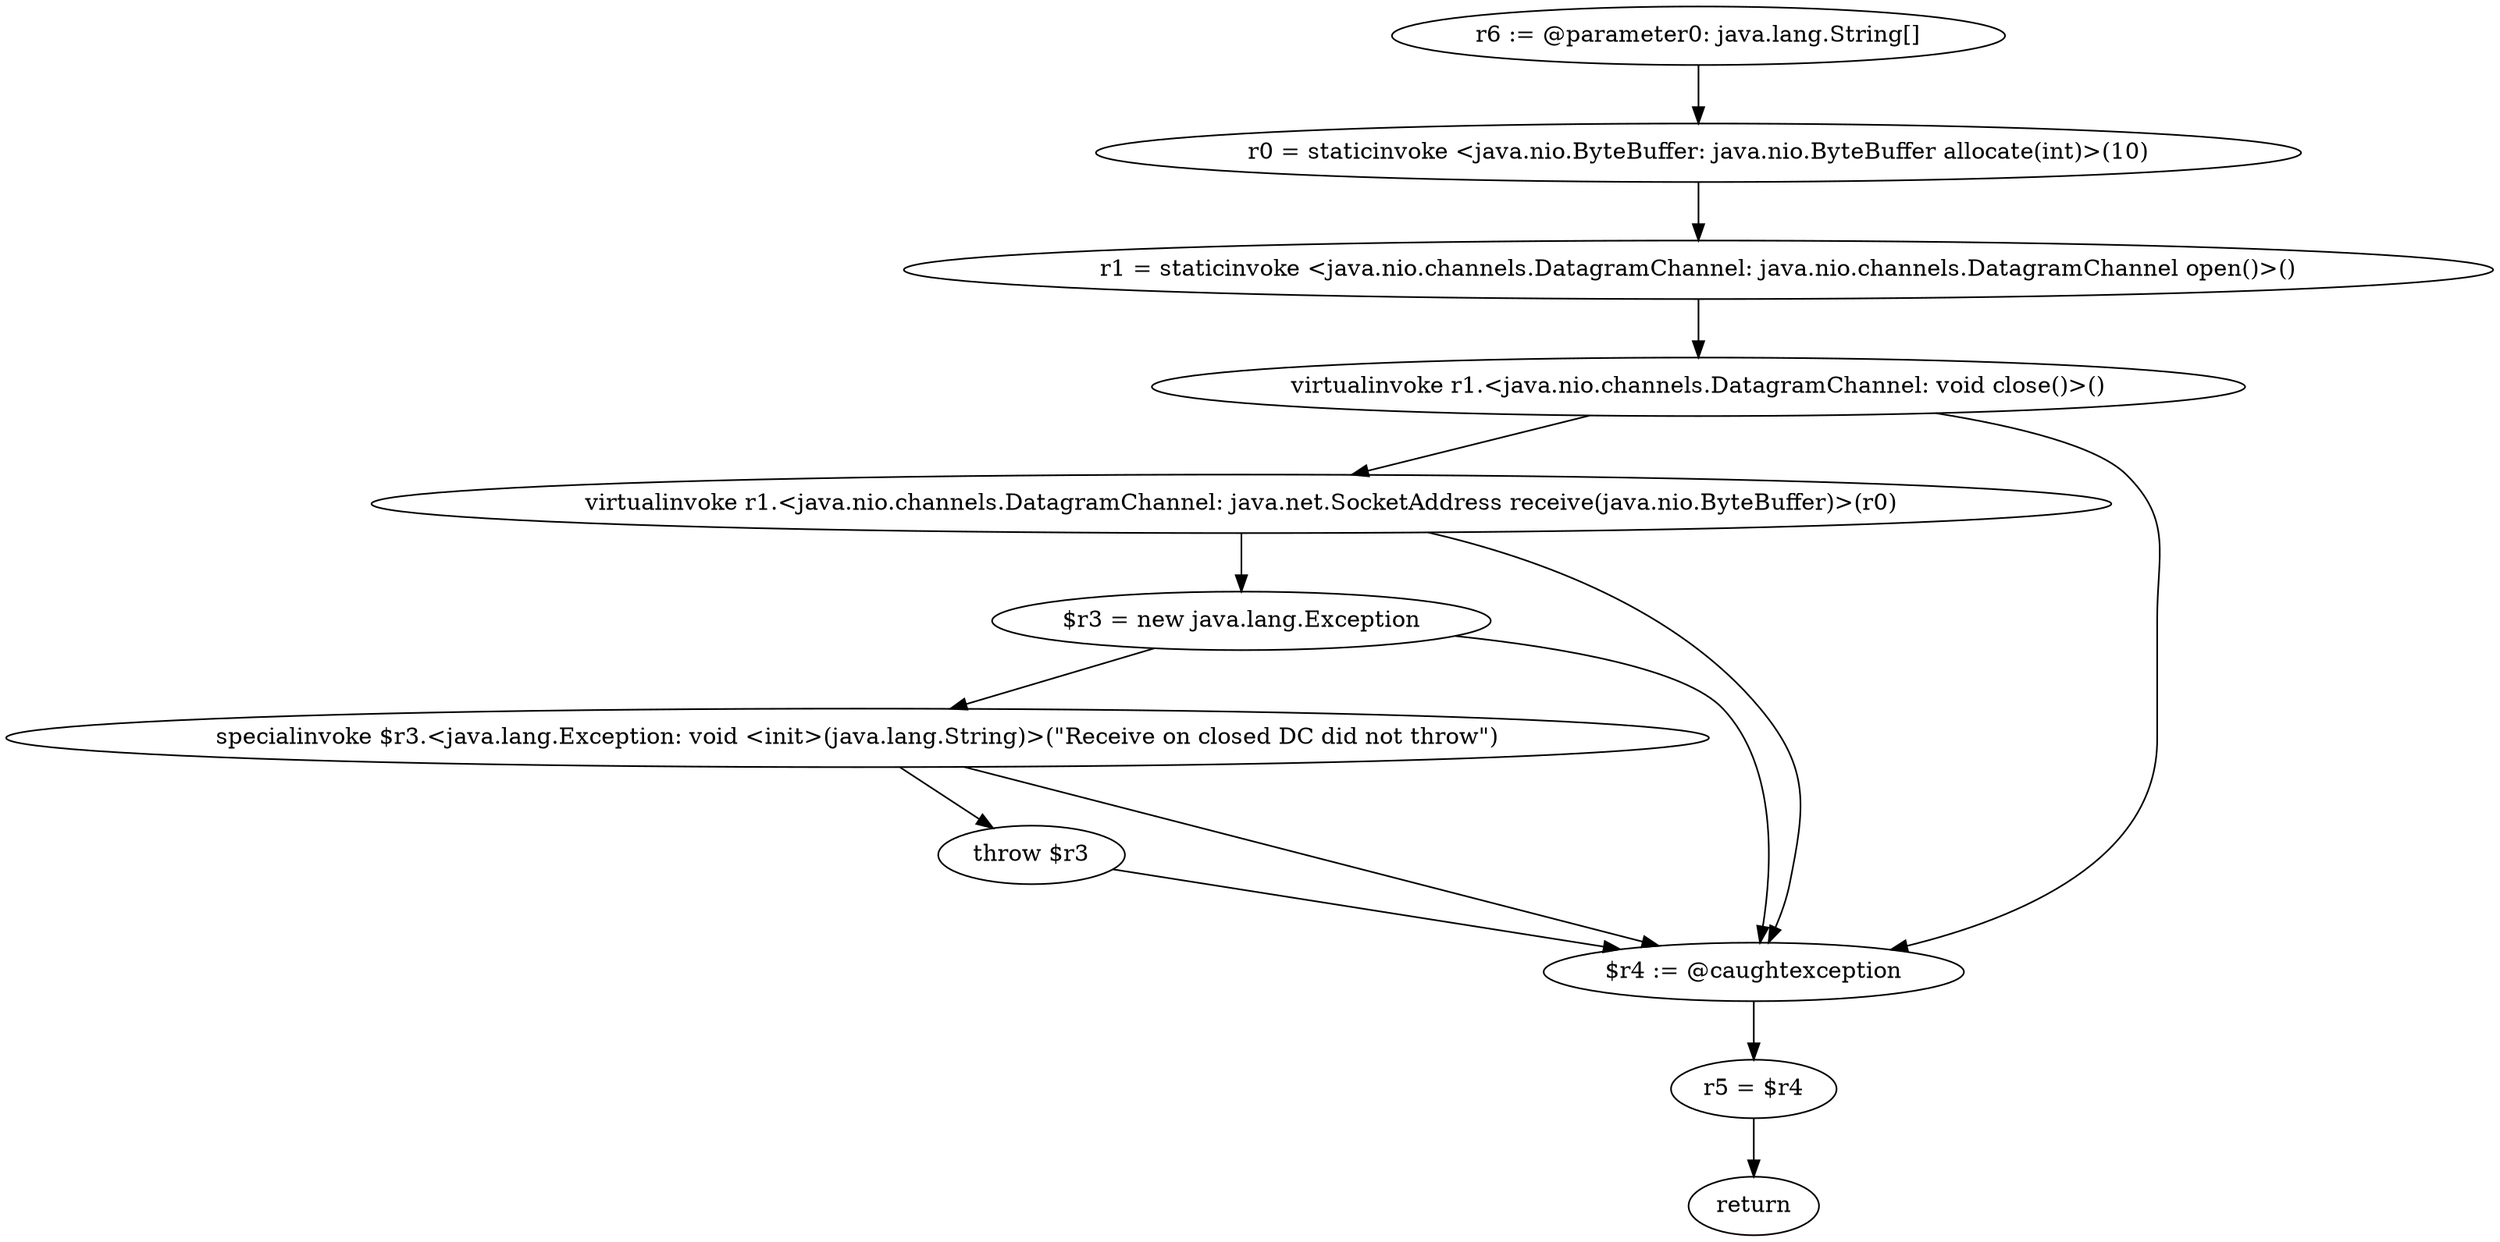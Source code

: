 digraph "unitGraph" {
    "r6 := @parameter0: java.lang.String[]"
    "r0 = staticinvoke <java.nio.ByteBuffer: java.nio.ByteBuffer allocate(int)>(10)"
    "r1 = staticinvoke <java.nio.channels.DatagramChannel: java.nio.channels.DatagramChannel open()>()"
    "virtualinvoke r1.<java.nio.channels.DatagramChannel: void close()>()"
    "virtualinvoke r1.<java.nio.channels.DatagramChannel: java.net.SocketAddress receive(java.nio.ByteBuffer)>(r0)"
    "$r3 = new java.lang.Exception"
    "specialinvoke $r3.<java.lang.Exception: void <init>(java.lang.String)>(\"Receive on closed DC did not throw\")"
    "throw $r3"
    "$r4 := @caughtexception"
    "r5 = $r4"
    "return"
    "r6 := @parameter0: java.lang.String[]"->"r0 = staticinvoke <java.nio.ByteBuffer: java.nio.ByteBuffer allocate(int)>(10)";
    "r0 = staticinvoke <java.nio.ByteBuffer: java.nio.ByteBuffer allocate(int)>(10)"->"r1 = staticinvoke <java.nio.channels.DatagramChannel: java.nio.channels.DatagramChannel open()>()";
    "r1 = staticinvoke <java.nio.channels.DatagramChannel: java.nio.channels.DatagramChannel open()>()"->"virtualinvoke r1.<java.nio.channels.DatagramChannel: void close()>()";
    "virtualinvoke r1.<java.nio.channels.DatagramChannel: void close()>()"->"virtualinvoke r1.<java.nio.channels.DatagramChannel: java.net.SocketAddress receive(java.nio.ByteBuffer)>(r0)";
    "virtualinvoke r1.<java.nio.channels.DatagramChannel: void close()>()"->"$r4 := @caughtexception";
    "virtualinvoke r1.<java.nio.channels.DatagramChannel: java.net.SocketAddress receive(java.nio.ByteBuffer)>(r0)"->"$r3 = new java.lang.Exception";
    "virtualinvoke r1.<java.nio.channels.DatagramChannel: java.net.SocketAddress receive(java.nio.ByteBuffer)>(r0)"->"$r4 := @caughtexception";
    "$r3 = new java.lang.Exception"->"specialinvoke $r3.<java.lang.Exception: void <init>(java.lang.String)>(\"Receive on closed DC did not throw\")";
    "$r3 = new java.lang.Exception"->"$r4 := @caughtexception";
    "specialinvoke $r3.<java.lang.Exception: void <init>(java.lang.String)>(\"Receive on closed DC did not throw\")"->"throw $r3";
    "specialinvoke $r3.<java.lang.Exception: void <init>(java.lang.String)>(\"Receive on closed DC did not throw\")"->"$r4 := @caughtexception";
    "throw $r3"->"$r4 := @caughtexception";
    "$r4 := @caughtexception"->"r5 = $r4";
    "r5 = $r4"->"return";
}

